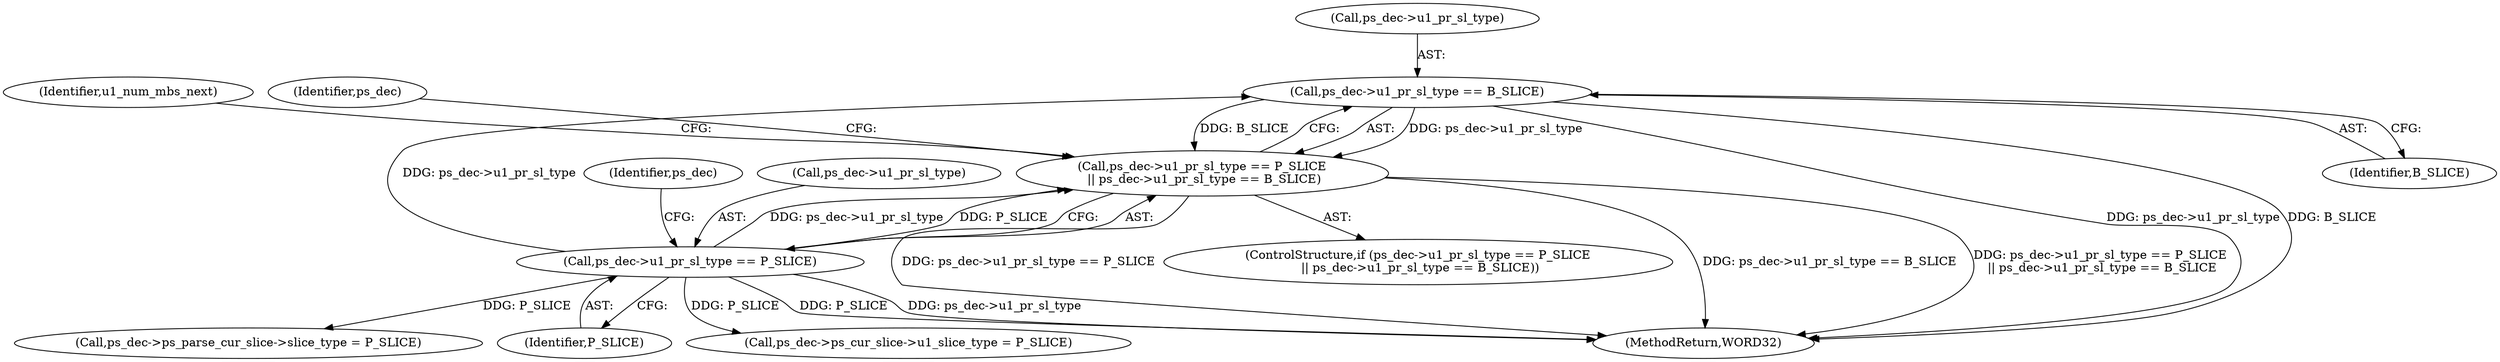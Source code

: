 digraph "0_Android_4a524d3a8ae9aa20c36430008e6bd429443f8f1d_1@pointer" {
"1000578" [label="(Call,ps_dec->u1_pr_sl_type == B_SLICE)"];
"1000573" [label="(Call,ps_dec->u1_pr_sl_type == P_SLICE)"];
"1000572" [label="(Call,ps_dec->u1_pr_sl_type == P_SLICE\n || ps_dec->u1_pr_sl_type == B_SLICE)"];
"1000861" [label="(Call,ps_dec->ps_parse_cur_slice->slice_type = P_SLICE)"];
"1000596" [label="(Identifier,u1_num_mbs_next)"];
"1000577" [label="(Identifier,P_SLICE)"];
"1000571" [label="(ControlStructure,if (ps_dec->u1_pr_sl_type == P_SLICE\n || ps_dec->u1_pr_sl_type == B_SLICE))"];
"1000580" [label="(Identifier,ps_dec)"];
"1000574" [label="(Call,ps_dec->u1_pr_sl_type)"];
"1001284" [label="(MethodReturn,WORD32)"];
"1000572" [label="(Call,ps_dec->u1_pr_sl_type == P_SLICE\n || ps_dec->u1_pr_sl_type == B_SLICE)"];
"1000578" [label="(Call,ps_dec->u1_pr_sl_type == B_SLICE)"];
"1000579" [label="(Call,ps_dec->u1_pr_sl_type)"];
"1000585" [label="(Identifier,ps_dec)"];
"1000582" [label="(Identifier,B_SLICE)"];
"1000573" [label="(Call,ps_dec->u1_pr_sl_type == P_SLICE)"];
"1000854" [label="(Call,ps_dec->ps_cur_slice->u1_slice_type = P_SLICE)"];
"1000578" -> "1000572"  [label="AST: "];
"1000578" -> "1000582"  [label="CFG: "];
"1000579" -> "1000578"  [label="AST: "];
"1000582" -> "1000578"  [label="AST: "];
"1000572" -> "1000578"  [label="CFG: "];
"1000578" -> "1001284"  [label="DDG: ps_dec->u1_pr_sl_type"];
"1000578" -> "1001284"  [label="DDG: B_SLICE"];
"1000578" -> "1000572"  [label="DDG: ps_dec->u1_pr_sl_type"];
"1000578" -> "1000572"  [label="DDG: B_SLICE"];
"1000573" -> "1000578"  [label="DDG: ps_dec->u1_pr_sl_type"];
"1000573" -> "1000572"  [label="AST: "];
"1000573" -> "1000577"  [label="CFG: "];
"1000574" -> "1000573"  [label="AST: "];
"1000577" -> "1000573"  [label="AST: "];
"1000580" -> "1000573"  [label="CFG: "];
"1000572" -> "1000573"  [label="CFG: "];
"1000573" -> "1001284"  [label="DDG: P_SLICE"];
"1000573" -> "1001284"  [label="DDG: ps_dec->u1_pr_sl_type"];
"1000573" -> "1000572"  [label="DDG: ps_dec->u1_pr_sl_type"];
"1000573" -> "1000572"  [label="DDG: P_SLICE"];
"1000573" -> "1000854"  [label="DDG: P_SLICE"];
"1000573" -> "1000861"  [label="DDG: P_SLICE"];
"1000572" -> "1000571"  [label="AST: "];
"1000585" -> "1000572"  [label="CFG: "];
"1000596" -> "1000572"  [label="CFG: "];
"1000572" -> "1001284"  [label="DDG: ps_dec->u1_pr_sl_type == B_SLICE"];
"1000572" -> "1001284"  [label="DDG: ps_dec->u1_pr_sl_type == P_SLICE\n || ps_dec->u1_pr_sl_type == B_SLICE"];
"1000572" -> "1001284"  [label="DDG: ps_dec->u1_pr_sl_type == P_SLICE"];
}
